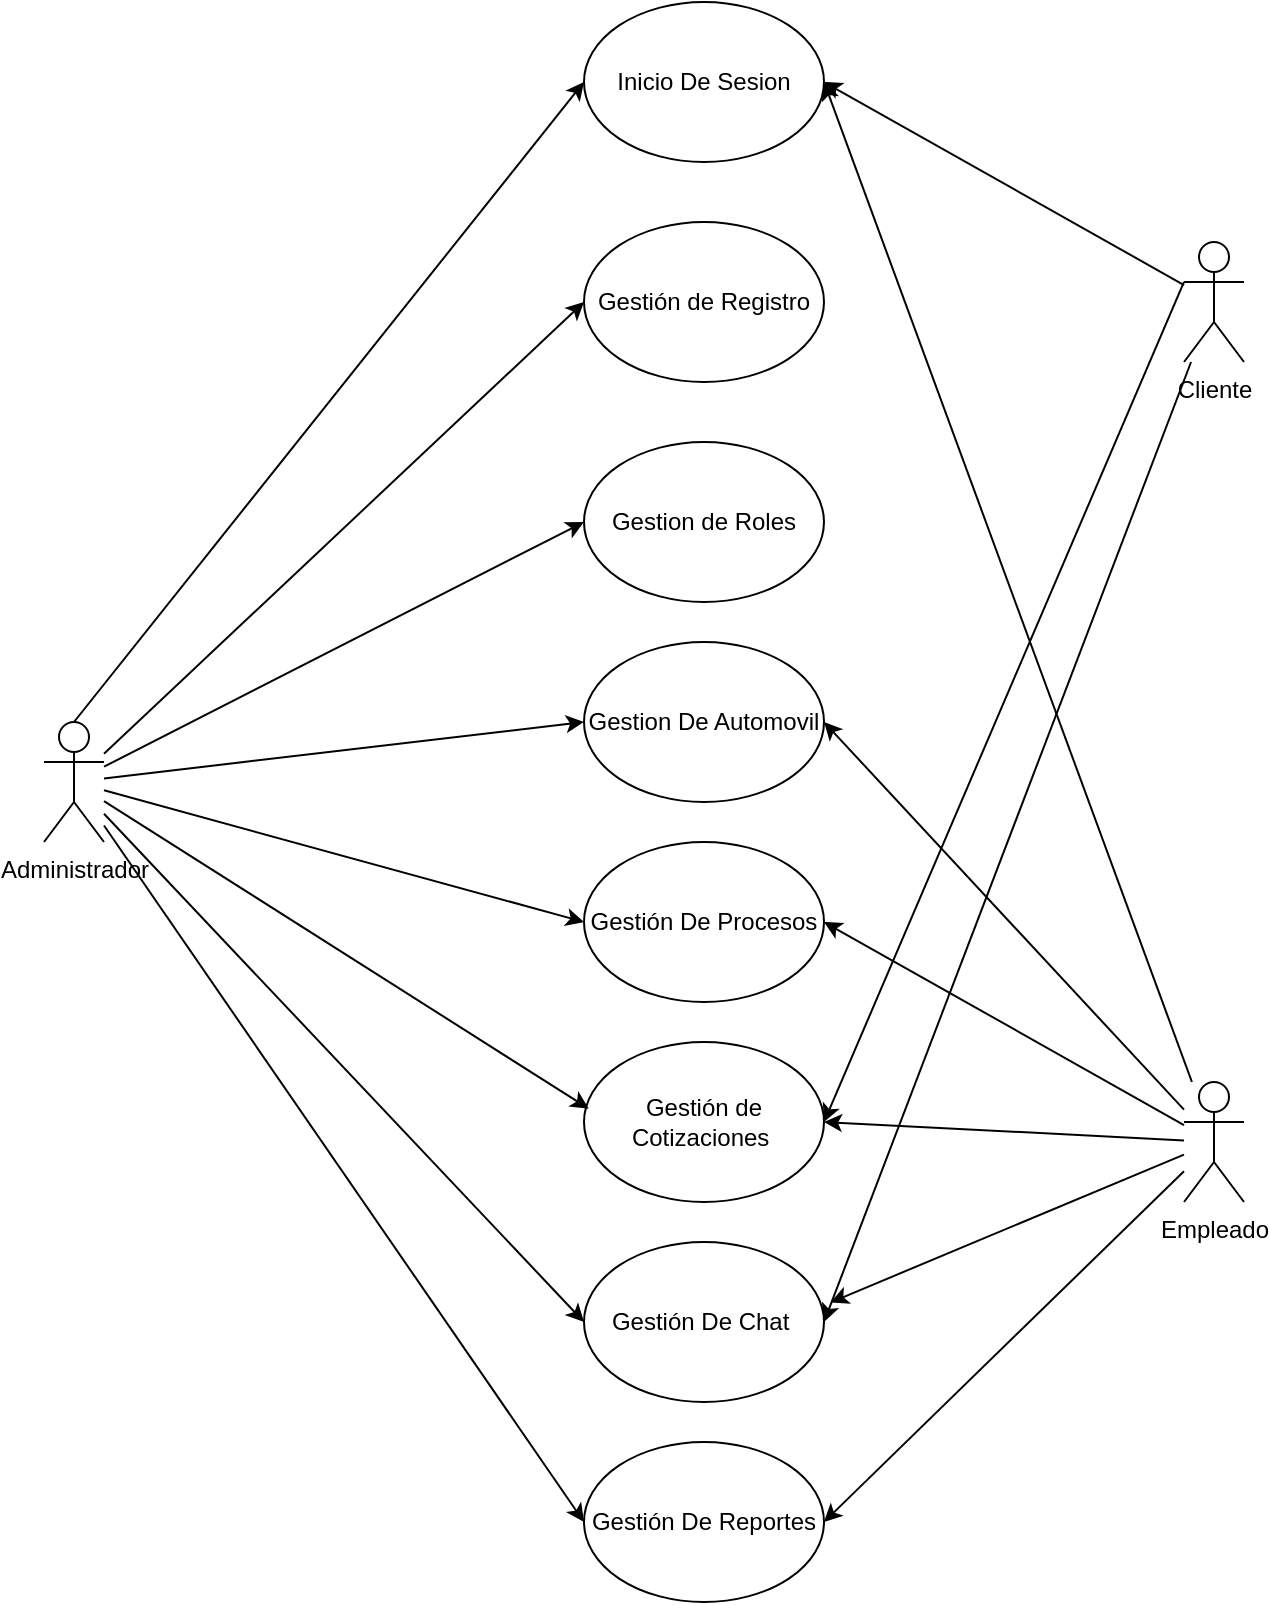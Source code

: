 <mxfile version="24.7.14" pages="4">
  <diagram name="Diagrama General FPC" id="eT1KkyW8RFAGBTmK7ZP1">
    <mxGraphModel grid="1" page="1" gridSize="10" guides="1" tooltips="1" connect="1" arrows="1" fold="1" pageScale="1" pageWidth="827" pageHeight="1169" math="0" shadow="0">
      <root>
        <mxCell id="0" />
        <mxCell id="1" parent="0" />
        <mxCell id="jxhs12TYOA9HoEpIEOcM-1" value="Administrador" style="shape=umlActor;verticalLabelPosition=bottom;verticalAlign=top;html=1;outlineConnect=0;" vertex="1" parent="1">
          <mxGeometry x="100" y="390" width="30" height="60" as="geometry" />
        </mxCell>
        <mxCell id="jxhs12TYOA9HoEpIEOcM-2" value="Cliente" style="shape=umlActor;verticalLabelPosition=bottom;verticalAlign=top;html=1;outlineConnect=0;" vertex="1" parent="1">
          <mxGeometry x="670" y="150" width="30" height="60" as="geometry" />
        </mxCell>
        <mxCell id="jxhs12TYOA9HoEpIEOcM-3" value="Empleado" style="shape=umlActor;verticalLabelPosition=bottom;verticalAlign=top;html=1;outlineConnect=0;" vertex="1" parent="1">
          <mxGeometry x="670" y="570" width="30" height="60" as="geometry" />
        </mxCell>
        <mxCell id="jxhs12TYOA9HoEpIEOcM-5" value="Inicio De Sesion" style="ellipse;whiteSpace=wrap;html=1;" vertex="1" parent="1">
          <mxGeometry x="370" y="30" width="120" height="80" as="geometry" />
        </mxCell>
        <mxCell id="jxhs12TYOA9HoEpIEOcM-6" value="Gestión de Registro" style="ellipse;whiteSpace=wrap;html=1;" vertex="1" parent="1">
          <mxGeometry x="370" y="140" width="120" height="80" as="geometry" />
        </mxCell>
        <mxCell id="4ng2xwVNQDKMpJx7XGNo-1" value="Gestion De Automovil" style="ellipse;whiteSpace=wrap;html=1;" vertex="1" parent="1">
          <mxGeometry x="370" y="350" width="120" height="80" as="geometry" />
        </mxCell>
        <mxCell id="piksxfM6EYX2tTCBOxhA-1" value="Gestion de Roles" style="ellipse;whiteSpace=wrap;html=1;" vertex="1" parent="1">
          <mxGeometry x="370" y="250" width="120" height="80" as="geometry" />
        </mxCell>
        <mxCell id="piksxfM6EYX2tTCBOxhA-2" value="Gestión De Procesos" style="ellipse;whiteSpace=wrap;html=1;" vertex="1" parent="1">
          <mxGeometry x="370" y="450" width="120" height="80" as="geometry" />
        </mxCell>
        <mxCell id="piksxfM6EYX2tTCBOxhA-3" value="Gestión de Cotizaciones&amp;nbsp;" style="ellipse;whiteSpace=wrap;html=1;" vertex="1" parent="1">
          <mxGeometry x="370" y="550" width="120" height="80" as="geometry" />
        </mxCell>
        <mxCell id="piksxfM6EYX2tTCBOxhA-4" value="Gestión De Chat&amp;nbsp;" style="ellipse;whiteSpace=wrap;html=1;" vertex="1" parent="1">
          <mxGeometry x="370" y="650" width="120" height="80" as="geometry" />
        </mxCell>
        <mxCell id="piksxfM6EYX2tTCBOxhA-5" value="Gestión De Reportes" style="ellipse;whiteSpace=wrap;html=1;" vertex="1" parent="1">
          <mxGeometry x="370" y="750" width="120" height="80" as="geometry" />
        </mxCell>
        <mxCell id="p3clexesXxXWv04ftY5W-1" value="" style="endArrow=classic;html=1;rounded=0;entryX=0;entryY=0.5;entryDx=0;entryDy=0;" edge="1" parent="1" source="jxhs12TYOA9HoEpIEOcM-1" target="piksxfM6EYX2tTCBOxhA-1">
          <mxGeometry width="50" height="50" relative="1" as="geometry">
            <mxPoint x="190" y="550" as="sourcePoint" />
            <mxPoint x="260.711" y="500" as="targetPoint" />
          </mxGeometry>
        </mxCell>
        <mxCell id="p3clexesXxXWv04ftY5W-2" value="" style="endArrow=classic;html=1;rounded=0;entryX=0;entryY=0.5;entryDx=0;entryDy=0;" edge="1" parent="1" source="jxhs12TYOA9HoEpIEOcM-1" target="4ng2xwVNQDKMpJx7XGNo-1">
          <mxGeometry width="50" height="50" relative="1" as="geometry">
            <mxPoint x="200" y="494" as="sourcePoint" />
            <mxPoint x="380" y="300" as="targetPoint" />
          </mxGeometry>
        </mxCell>
        <mxCell id="p3clexesXxXWv04ftY5W-3" value="" style="endArrow=classic;html=1;rounded=0;entryX=0;entryY=0.5;entryDx=0;entryDy=0;" edge="1" parent="1" source="jxhs12TYOA9HoEpIEOcM-1" target="piksxfM6EYX2tTCBOxhA-2">
          <mxGeometry width="50" height="50" relative="1" as="geometry">
            <mxPoint x="210" y="504" as="sourcePoint" />
            <mxPoint x="390" y="310" as="targetPoint" />
          </mxGeometry>
        </mxCell>
        <mxCell id="p3clexesXxXWv04ftY5W-4" value="" style="endArrow=classic;html=1;rounded=0;entryX=0.02;entryY=0.417;entryDx=0;entryDy=0;entryPerimeter=0;" edge="1" parent="1" source="jxhs12TYOA9HoEpIEOcM-1" target="piksxfM6EYX2tTCBOxhA-3">
          <mxGeometry width="50" height="50" relative="1" as="geometry">
            <mxPoint x="220" y="514" as="sourcePoint" />
            <mxPoint x="400" y="320" as="targetPoint" />
          </mxGeometry>
        </mxCell>
        <mxCell id="p3clexesXxXWv04ftY5W-5" value="" style="endArrow=classic;html=1;rounded=0;entryX=0;entryY=0.5;entryDx=0;entryDy=0;" edge="1" parent="1" source="jxhs12TYOA9HoEpIEOcM-1" target="piksxfM6EYX2tTCBOxhA-4">
          <mxGeometry width="50" height="50" relative="1" as="geometry">
            <mxPoint x="230" y="524" as="sourcePoint" />
            <mxPoint x="410" y="330" as="targetPoint" />
          </mxGeometry>
        </mxCell>
        <mxCell id="p3clexesXxXWv04ftY5W-6" value="" style="endArrow=classic;html=1;rounded=0;entryX=0;entryY=0.5;entryDx=0;entryDy=0;" edge="1" parent="1" source="jxhs12TYOA9HoEpIEOcM-1" target="piksxfM6EYX2tTCBOxhA-5">
          <mxGeometry width="50" height="50" relative="1" as="geometry">
            <mxPoint x="240" y="534" as="sourcePoint" />
            <mxPoint x="420" y="340" as="targetPoint" />
          </mxGeometry>
        </mxCell>
        <mxCell id="p3clexesXxXWv04ftY5W-8" value="" style="endArrow=classic;html=1;rounded=0;entryX=1;entryY=0.5;entryDx=0;entryDy=0;" edge="1" parent="1" source="jxhs12TYOA9HoEpIEOcM-2" target="piksxfM6EYX2tTCBOxhA-4">
          <mxGeometry width="50" height="50" relative="1" as="geometry">
            <mxPoint x="569.289" y="710" as="sourcePoint" />
            <mxPoint x="569.289" y="660" as="targetPoint" />
          </mxGeometry>
        </mxCell>
        <mxCell id="p3clexesXxXWv04ftY5W-10" value="" style="endArrow=classic;html=1;rounded=0;entryX=1;entryY=0.5;entryDx=0;entryDy=0;exitX=0;exitY=0.333;exitDx=0;exitDy=0;exitPerimeter=0;" edge="1" parent="1" source="jxhs12TYOA9HoEpIEOcM-2" target="piksxfM6EYX2tTCBOxhA-3">
          <mxGeometry width="50" height="50" relative="1" as="geometry">
            <mxPoint x="650" y="673" as="sourcePoint" />
            <mxPoint x="500" y="700" as="targetPoint" />
          </mxGeometry>
        </mxCell>
        <mxCell id="p3clexesXxXWv04ftY5W-12" value="" style="endArrow=classic;html=1;rounded=0;entryX=1;entryY=0.5;entryDx=0;entryDy=0;" edge="1" parent="1" source="jxhs12TYOA9HoEpIEOcM-2" target="jxhs12TYOA9HoEpIEOcM-5">
          <mxGeometry width="50" height="50" relative="1" as="geometry">
            <mxPoint x="650" y="660" as="sourcePoint" />
            <mxPoint x="500" y="600" as="targetPoint" />
          </mxGeometry>
        </mxCell>
        <mxCell id="p3clexesXxXWv04ftY5W-13" value="" style="endArrow=classic;html=1;rounded=0;entryX=0;entryY=0.5;entryDx=0;entryDy=0;exitX=0.5;exitY=0;exitDx=0;exitDy=0;exitPerimeter=0;" edge="1" parent="1" source="jxhs12TYOA9HoEpIEOcM-1" target="jxhs12TYOA9HoEpIEOcM-5">
          <mxGeometry width="50" height="50" relative="1" as="geometry">
            <mxPoint x="140" y="507" as="sourcePoint" />
            <mxPoint x="380" y="300" as="targetPoint" />
          </mxGeometry>
        </mxCell>
        <mxCell id="p3clexesXxXWv04ftY5W-14" value="" style="endArrow=classic;html=1;rounded=0;entryX=1;entryY=0.5;entryDx=0;entryDy=0;" edge="1" parent="1" source="jxhs12TYOA9HoEpIEOcM-3" target="jxhs12TYOA9HoEpIEOcM-5">
          <mxGeometry width="50" height="50" relative="1" as="geometry">
            <mxPoint x="569.289" y="380" as="sourcePoint" />
            <mxPoint x="569.289" y="330" as="targetPoint" />
          </mxGeometry>
        </mxCell>
        <mxCell id="p3clexesXxXWv04ftY5W-17" value="" style="endArrow=classic;html=1;rounded=0;entryX=1;entryY=0.5;entryDx=0;entryDy=0;" edge="1" parent="1" source="jxhs12TYOA9HoEpIEOcM-3" target="4ng2xwVNQDKMpJx7XGNo-1">
          <mxGeometry width="50" height="50" relative="1" as="geometry">
            <mxPoint x="670" y="336" as="sourcePoint" />
            <mxPoint x="520" y="100" as="targetPoint" />
          </mxGeometry>
        </mxCell>
        <mxCell id="p3clexesXxXWv04ftY5W-18" value="" style="endArrow=classic;html=1;rounded=0;entryX=1;entryY=0.5;entryDx=0;entryDy=0;" edge="1" parent="1" source="jxhs12TYOA9HoEpIEOcM-3" target="piksxfM6EYX2tTCBOxhA-2">
          <mxGeometry width="50" height="50" relative="1" as="geometry">
            <mxPoint x="680" y="346" as="sourcePoint" />
            <mxPoint x="530" y="110" as="targetPoint" />
          </mxGeometry>
        </mxCell>
        <mxCell id="p3clexesXxXWv04ftY5W-19" value="" style="endArrow=classic;html=1;rounded=0;entryX=1;entryY=0.5;entryDx=0;entryDy=0;" edge="1" parent="1" source="jxhs12TYOA9HoEpIEOcM-3" target="piksxfM6EYX2tTCBOxhA-3">
          <mxGeometry width="50" height="50" relative="1" as="geometry">
            <mxPoint x="690" y="356" as="sourcePoint" />
            <mxPoint x="540" y="120" as="targetPoint" />
          </mxGeometry>
        </mxCell>
        <mxCell id="p3clexesXxXWv04ftY5W-20" value="" style="endArrow=classic;html=1;rounded=0;entryX=1.027;entryY=0.378;entryDx=0;entryDy=0;entryPerimeter=0;" edge="1" parent="1" source="jxhs12TYOA9HoEpIEOcM-3" target="piksxfM6EYX2tTCBOxhA-4">
          <mxGeometry width="50" height="50" relative="1" as="geometry">
            <mxPoint x="700" y="366" as="sourcePoint" />
            <mxPoint x="550" y="130" as="targetPoint" />
          </mxGeometry>
        </mxCell>
        <mxCell id="p3clexesXxXWv04ftY5W-21" value="" style="endArrow=classic;html=1;rounded=0;entryX=1;entryY=0.5;entryDx=0;entryDy=0;" edge="1" parent="1" source="jxhs12TYOA9HoEpIEOcM-3" target="piksxfM6EYX2tTCBOxhA-5">
          <mxGeometry width="50" height="50" relative="1" as="geometry">
            <mxPoint x="710" y="376" as="sourcePoint" />
            <mxPoint x="560" y="140" as="targetPoint" />
          </mxGeometry>
        </mxCell>
        <mxCell id="klMR12FeToYtCP3eDzX9-2" value="" style="endArrow=classic;html=1;rounded=0;entryX=0;entryY=0.5;entryDx=0;entryDy=0;" edge="1" parent="1" source="jxhs12TYOA9HoEpIEOcM-1" target="jxhs12TYOA9HoEpIEOcM-6">
          <mxGeometry width="50" height="50" relative="1" as="geometry">
            <mxPoint x="130" y="470" as="sourcePoint" />
            <mxPoint x="200.711" y="420" as="targetPoint" />
          </mxGeometry>
        </mxCell>
      </root>
    </mxGraphModel>
  </diagram>
  <diagram id="896k_5IR6KLCpX-hms32" name="Administrador">
    <mxGraphModel grid="1" page="1" gridSize="10" guides="1" tooltips="1" connect="1" arrows="1" fold="1" pageScale="1" pageWidth="827" pageHeight="1169" math="0" shadow="0">
      <root>
        <mxCell id="0" />
        <mxCell id="1" parent="0" />
        <mxCell id="5-scxdhO_Dz8-43ds4dO-1" value="Administrador" style="shape=umlActor;verticalLabelPosition=bottom;verticalAlign=top;html=1;outlineConnect=0;" vertex="1" parent="1">
          <mxGeometry x="-580" y="-480" width="30" height="60" as="geometry" />
        </mxCell>
        <mxCell id="5-scxdhO_Dz8-43ds4dO-4" value="CU1&lt;div&gt;Inicio De Sesion&lt;/div&gt;" style="ellipse;whiteSpace=wrap;html=1;" vertex="1" parent="1">
          <mxGeometry x="-440" y="-490" width="120" height="80" as="geometry" />
        </mxCell>
        <mxCell id="5-scxdhO_Dz8-43ds4dO-5" value="CU2&lt;div&gt;Gestión de Registro&lt;/div&gt;" style="ellipse;whiteSpace=wrap;html=1;" vertex="1" parent="1">
          <mxGeometry x="-290" y="-475" width="120" height="80" as="geometry" />
        </mxCell>
        <mxCell id="5-scxdhO_Dz8-43ds4dO-6" value="CU4&lt;div&gt;Gestion De Automovil&lt;/div&gt;" style="ellipse;whiteSpace=wrap;html=1;" vertex="1" parent="1">
          <mxGeometry x="-200" y="-635" width="120" height="80" as="geometry" />
        </mxCell>
        <mxCell id="5-scxdhO_Dz8-43ds4dO-7" value="&lt;span style=&quot;background-color: initial;&quot;&gt;CU3&lt;/span&gt;&lt;div&gt;&lt;span style=&quot;background-color: initial;&quot;&gt;Gestion de Roles&lt;/span&gt;&lt;/div&gt;" style="ellipse;whiteSpace=wrap;html=1;" vertex="1" parent="1">
          <mxGeometry x="-410" y="-635" width="120" height="80" as="geometry" />
        </mxCell>
        <mxCell id="5-scxdhO_Dz8-43ds4dO-8" value="CU5&lt;div&gt;Gestión De Procesos&lt;/div&gt;" style="ellipse;whiteSpace=wrap;html=1;" vertex="1" parent="1">
          <mxGeometry x="-150" y="-840" width="120" height="80" as="geometry" />
        </mxCell>
        <mxCell id="5-scxdhO_Dz8-43ds4dO-9" value="CU6&lt;div&gt;Gestión de Cotizaciones&amp;nbsp;&lt;/div&gt;" style="ellipse;whiteSpace=wrap;html=1;" vertex="1" parent="1">
          <mxGeometry x="-40" y="-360" width="120" height="80" as="geometry" />
        </mxCell>
        <mxCell id="5-scxdhO_Dz8-43ds4dO-10" value="CU7&lt;div&gt;Gestión De Chat&amp;nbsp;&lt;/div&gt;" style="ellipse;whiteSpace=wrap;html=1;" vertex="1" parent="1">
          <mxGeometry x="270" y="-700" width="120" height="80" as="geometry" />
        </mxCell>
        <mxCell id="5-scxdhO_Dz8-43ds4dO-11" value="CU8&lt;div&gt;Gestión De Reportes&lt;/div&gt;" style="ellipse;whiteSpace=wrap;html=1;" vertex="1" parent="1">
          <mxGeometry x="130" y="-865" width="120" height="80" as="geometry" />
        </mxCell>
        <mxCell id="zPKIGBvz0ZW-ALf4D_z2-2" value="CRUD" style="ellipse;whiteSpace=wrap;html=1;" vertex="1" parent="1">
          <mxGeometry x="-440" y="-760" width="120" height="80" as="geometry" />
        </mxCell>
        <mxCell id="zPKIGBvz0ZW-ALf4D_z2-5" value="CRUD" style="ellipse;whiteSpace=wrap;html=1;" vertex="1" parent="1">
          <mxGeometry x="-30" y="-700" width="120" height="80" as="geometry" />
        </mxCell>
        <mxCell id="zPKIGBvz0ZW-ALf4D_z2-22" value="" style="endArrow=none;dashed=1;html=1;dashPattern=1 3;strokeWidth=2;rounded=0;entryX=0.142;entryY=0.905;entryDx=0;entryDy=0;exitX=1;exitY=0;exitDx=0;exitDy=0;entryPerimeter=0;" edge="1" parent="1" source="5-scxdhO_Dz8-43ds4dO-6" target="zPKIGBvz0ZW-ALf4D_z2-5">
          <mxGeometry width="50" height="50" relative="1" as="geometry">
            <mxPoint x="90" y="-660" as="sourcePoint" />
            <mxPoint x="160.711" y="-710" as="targetPoint" />
          </mxGeometry>
        </mxCell>
        <mxCell id="5Z7iKAmN42De0zhH_YYg-32" value="extend" style="edgeLabel;html=1;align=center;verticalAlign=middle;resizable=0;points=[];" connectable="0" vertex="1" parent="zPKIGBvz0ZW-ALf4D_z2-22">
          <mxGeometry x="0.147" y="2" relative="1" as="geometry">
            <mxPoint as="offset" />
          </mxGeometry>
        </mxCell>
        <mxCell id="zPKIGBvz0ZW-ALf4D_z2-27" value="" style="endArrow=classic;html=1;rounded=0;entryX=0;entryY=0.5;entryDx=0;entryDy=0;" edge="1" parent="1" source="5-scxdhO_Dz8-43ds4dO-1" target="5-scxdhO_Dz8-43ds4dO-4">
          <mxGeometry width="50" height="50" relative="1" as="geometry">
            <mxPoint x="-550" y="-400" as="sourcePoint" />
            <mxPoint x="-410" y="-420" as="targetPoint" />
          </mxGeometry>
        </mxCell>
        <mxCell id="6r2f7DKWywJm1VqdHTz7-21" value="CRUD" style="ellipse;whiteSpace=wrap;html=1;" vertex="1" parent="1">
          <mxGeometry x="467" y="-795" width="120" height="80" as="geometry" />
        </mxCell>
        <mxCell id="6r2f7DKWywJm1VqdHTz7-25" value="CRUD" style="ellipse;whiteSpace=wrap;html=1;" vertex="1" parent="1">
          <mxGeometry x="-6" y="-980" width="120" height="80" as="geometry" />
        </mxCell>
        <mxCell id="6r2f7DKWywJm1VqdHTz7-32" value="CRUD" style="ellipse;whiteSpace=wrap;html=1;" vertex="1" parent="1">
          <mxGeometry x="-70" y="-220" width="120" height="80" as="geometry" />
        </mxCell>
        <mxCell id="6r2f7DKWywJm1VqdHTz7-36" value="CRUD" style="ellipse;whiteSpace=wrap;html=1;" vertex="1" parent="1">
          <mxGeometry x="270" y="-990" width="120" height="80" as="geometry" />
        </mxCell>
        <mxCell id="6r2f7DKWywJm1VqdHTz7-37" value="CRUD" style="ellipse;whiteSpace=wrap;html=1;" vertex="1" parent="1">
          <mxGeometry x="-290" y="-350" width="120" height="80" as="geometry" />
        </mxCell>
        <mxCell id="6r2f7DKWywJm1VqdHTz7-44" value="" style="endArrow=none;dashed=1;html=1;dashPattern=1 3;strokeWidth=2;rounded=0;entryX=0.5;entryY=0;entryDx=0;entryDy=0;exitX=0.5;exitY=1;exitDx=0;exitDy=0;" edge="1" parent="1" source="5-scxdhO_Dz8-43ds4dO-5" target="6r2f7DKWywJm1VqdHTz7-37">
          <mxGeometry width="50" height="50" relative="1" as="geometry">
            <mxPoint x="-814" y="-161" as="sourcePoint" />
            <mxPoint x="-857" y="-59" as="targetPoint" />
          </mxGeometry>
        </mxCell>
        <mxCell id="5Z7iKAmN42De0zhH_YYg-33" value="extend" style="edgeLabel;html=1;align=center;verticalAlign=middle;resizable=0;points=[];" connectable="0" vertex="1" parent="6r2f7DKWywJm1VqdHTz7-44">
          <mxGeometry x="0.175" y="-2" relative="1" as="geometry">
            <mxPoint as="offset" />
          </mxGeometry>
        </mxCell>
        <mxCell id="6r2f7DKWywJm1VqdHTz7-53" value="" style="endArrow=none;dashed=1;html=1;dashPattern=1 3;strokeWidth=2;rounded=0;entryX=0.117;entryY=0.845;entryDx=0;entryDy=0;entryPerimeter=0;" edge="1" parent="1" source="5-scxdhO_Dz8-43ds4dO-10" target="6r2f7DKWywJm1VqdHTz7-21">
          <mxGeometry width="50" height="50" relative="1" as="geometry">
            <mxPoint x="570" y="-700.711" as="sourcePoint" />
            <mxPoint x="570" y="-750.711" as="targetPoint" />
          </mxGeometry>
        </mxCell>
        <mxCell id="5Z7iKAmN42De0zhH_YYg-28" value="Extend" style="edgeLabel;html=1;align=center;verticalAlign=middle;resizable=0;points=[];" connectable="0" vertex="1" parent="6r2f7DKWywJm1VqdHTz7-53">
          <mxGeometry x="0.628" y="3" relative="1" as="geometry">
            <mxPoint as="offset" />
          </mxGeometry>
        </mxCell>
        <mxCell id="6r2f7DKWywJm1VqdHTz7-58" value="extend" style="endArrow=none;dashed=1;html=1;dashPattern=1 3;strokeWidth=2;rounded=0;" edge="1" parent="1" source="5-scxdhO_Dz8-43ds4dO-8" target="6r2f7DKWywJm1VqdHTz7-25">
          <mxGeometry width="50" height="50" relative="1" as="geometry">
            <mxPoint x="260" y="-420.711" as="sourcePoint" />
            <mxPoint x="260" y="-470.711" as="targetPoint" />
          </mxGeometry>
        </mxCell>
        <mxCell id="5Z7iKAmN42De0zhH_YYg-13" value="" style="endArrow=none;dashed=1;html=1;dashPattern=1 3;strokeWidth=2;rounded=0;entryX=0.517;entryY=1.023;entryDx=0;entryDy=0;entryPerimeter=0;" edge="1" parent="1" source="5-scxdhO_Dz8-43ds4dO-7" target="zPKIGBvz0ZW-ALf4D_z2-2">
          <mxGeometry width="50" height="50" relative="1" as="geometry">
            <mxPoint x="-350" y="-655.711" as="sourcePoint" />
            <mxPoint x="-350" y="-705.711" as="targetPoint" />
          </mxGeometry>
        </mxCell>
        <mxCell id="5Z7iKAmN42De0zhH_YYg-35" value="extend" style="edgeLabel;html=1;align=center;verticalAlign=middle;resizable=0;points=[];" connectable="0" vertex="1" parent="5Z7iKAmN42De0zhH_YYg-13">
          <mxGeometry x="0.342" y="-3" relative="1" as="geometry">
            <mxPoint as="offset" />
          </mxGeometry>
        </mxCell>
        <mxCell id="5Z7iKAmN42De0zhH_YYg-15" value="" style="endArrow=classic;html=1;rounded=0;entryX=0.5;entryY=1;entryDx=0;entryDy=0;" edge="1" parent="1" source="5-scxdhO_Dz8-43ds4dO-4" target="5-scxdhO_Dz8-43ds4dO-7">
          <mxGeometry width="50" height="50" relative="1" as="geometry">
            <mxPoint x="-380" y="-510.711" as="sourcePoint" />
            <mxPoint x="-380" y="-560.711" as="targetPoint" />
          </mxGeometry>
        </mxCell>
        <mxCell id="5Z7iKAmN42De0zhH_YYg-36" value="include" style="edgeLabel;html=1;align=center;verticalAlign=middle;resizable=0;points=[];" connectable="0" vertex="1" parent="5Z7iKAmN42De0zhH_YYg-15">
          <mxGeometry x="-0.219" relative="1" as="geometry">
            <mxPoint as="offset" />
          </mxGeometry>
        </mxCell>
        <mxCell id="5Z7iKAmN42De0zhH_YYg-21" value="" style="endArrow=none;dashed=1;html=1;dashPattern=1 3;strokeWidth=2;rounded=0;entryX=0;entryY=1;entryDx=0;entryDy=0;" edge="1" parent="1" source="5Z7iKAmN42De0zhH_YYg-30" target="6r2f7DKWywJm1VqdHTz7-36">
          <mxGeometry width="50" height="50" relative="1" as="geometry">
            <mxPoint x="190" y="-885.711" as="sourcePoint" />
            <mxPoint x="190" y="-935.711" as="targetPoint" />
          </mxGeometry>
        </mxCell>
        <mxCell id="5Z7iKAmN42De0zhH_YYg-22" value="" style="endArrow=classic;html=1;rounded=0;entryX=0.329;entryY=0.955;entryDx=0;entryDy=0;entryPerimeter=0;" edge="1" parent="1" source="5-scxdhO_Dz8-43ds4dO-6" target="5-scxdhO_Dz8-43ds4dO-8">
          <mxGeometry width="50" height="50" relative="1" as="geometry">
            <mxPoint x="-140" y="-655.711" as="sourcePoint" />
            <mxPoint x="-140" y="-705.711" as="targetPoint" />
          </mxGeometry>
        </mxCell>
        <mxCell id="5Z7iKAmN42De0zhH_YYg-41" value="include" style="edgeLabel;html=1;align=center;verticalAlign=middle;resizable=0;points=[];" connectable="0" vertex="1" parent="5Z7iKAmN42De0zhH_YYg-22">
          <mxGeometry x="0.046" y="1" relative="1" as="geometry">
            <mxPoint as="offset" />
          </mxGeometry>
        </mxCell>
        <mxCell id="5Z7iKAmN42De0zhH_YYg-23" value="" style="endArrow=classic;html=1;rounded=0;" edge="1" parent="1" source="5-scxdhO_Dz8-43ds4dO-8" target="5-scxdhO_Dz8-43ds4dO-11">
          <mxGeometry width="50" height="50" relative="1" as="geometry">
            <mxPoint x="-30" y="-750" as="sourcePoint" />
            <mxPoint x="40.711" y="-800" as="targetPoint" />
          </mxGeometry>
        </mxCell>
        <mxCell id="5Z7iKAmN42De0zhH_YYg-39" value="include" style="edgeLabel;html=1;align=center;verticalAlign=middle;resizable=0;points=[];" connectable="0" vertex="1" parent="5Z7iKAmN42De0zhH_YYg-23">
          <mxGeometry x="0.032" relative="1" as="geometry">
            <mxPoint as="offset" />
          </mxGeometry>
        </mxCell>
        <mxCell id="5Z7iKAmN42De0zhH_YYg-24" value="" style="endArrow=classic;html=1;rounded=0;entryX=0.456;entryY=0.99;entryDx=0;entryDy=0;entryPerimeter=0;" edge="1" parent="1" source="5-scxdhO_Dz8-43ds4dO-5" target="5-scxdhO_Dz8-43ds4dO-6">
          <mxGeometry width="50" height="50" relative="1" as="geometry">
            <mxPoint x="-230" y="-495.711" as="sourcePoint" />
            <mxPoint x="-230" y="-545.711" as="targetPoint" />
          </mxGeometry>
        </mxCell>
        <mxCell id="5Z7iKAmN42De0zhH_YYg-37" value="include" style="edgeLabel;html=1;align=center;verticalAlign=middle;resizable=0;points=[];" connectable="0" vertex="1" parent="5Z7iKAmN42De0zhH_YYg-24">
          <mxGeometry x="-0.114" y="3" relative="1" as="geometry">
            <mxPoint as="offset" />
          </mxGeometry>
        </mxCell>
        <mxCell id="5Z7iKAmN42De0zhH_YYg-25" value="" style="endArrow=classic;html=1;rounded=0;entryX=0.012;entryY=0.561;entryDx=0;entryDy=0;entryPerimeter=0;" edge="1" parent="1" source="5-scxdhO_Dz8-43ds4dO-4" target="5-scxdhO_Dz8-43ds4dO-5">
          <mxGeometry width="50" height="50" relative="1" as="geometry">
            <mxPoint x="-320" y="-400" as="sourcePoint" />
            <mxPoint x="-249.289" y="-450" as="targetPoint" />
          </mxGeometry>
        </mxCell>
        <mxCell id="5Z7iKAmN42De0zhH_YYg-26" value="" style="endArrow=none;dashed=1;html=1;dashPattern=1 3;strokeWidth=2;rounded=0;entryX=0.5;entryY=0;entryDx=0;entryDy=0;" edge="1" parent="1" source="5-scxdhO_Dz8-43ds4dO-9" target="6r2f7DKWywJm1VqdHTz7-32">
          <mxGeometry width="50" height="50" relative="1" as="geometry">
            <mxPoint x="20" y="-230" as="sourcePoint" />
            <mxPoint x="20" y="-209.289" as="targetPoint" />
          </mxGeometry>
        </mxCell>
        <mxCell id="5Z7iKAmN42De0zhH_YYg-34" value="extend" style="edgeLabel;html=1;align=center;verticalAlign=middle;resizable=0;points=[];" connectable="0" vertex="1" parent="5Z7iKAmN42De0zhH_YYg-26">
          <mxGeometry x="0.037" y="2" relative="1" as="geometry">
            <mxPoint as="offset" />
          </mxGeometry>
        </mxCell>
        <mxCell id="5Z7iKAmN42De0zhH_YYg-27" value="" style="endArrow=classic;html=1;rounded=0;entryX=0.016;entryY=0.432;entryDx=0;entryDy=0;entryPerimeter=0;" edge="1" parent="1" source="5-scxdhO_Dz8-43ds4dO-5" target="5-scxdhO_Dz8-43ds4dO-9">
          <mxGeometry width="50" height="50" relative="1" as="geometry">
            <mxPoint x="-170" y="-385" as="sourcePoint" />
            <mxPoint x="-99.289" y="-435" as="targetPoint" />
          </mxGeometry>
        </mxCell>
        <mxCell id="5Z7iKAmN42De0zhH_YYg-38" value="include" style="edgeLabel;html=1;align=center;verticalAlign=middle;resizable=0;points=[];" connectable="0" vertex="1" parent="5Z7iKAmN42De0zhH_YYg-27">
          <mxGeometry x="-0.288" relative="1" as="geometry">
            <mxPoint as="offset" />
          </mxGeometry>
        </mxCell>
        <mxCell id="5Z7iKAmN42De0zhH_YYg-29" value="" style="endArrow=classic;html=1;rounded=0;" edge="1" parent="1" source="5-scxdhO_Dz8-43ds4dO-11" target="5-scxdhO_Dz8-43ds4dO-10">
          <mxGeometry width="50" height="50" relative="1" as="geometry">
            <mxPoint x="250" y="-775" as="sourcePoint" />
            <mxPoint x="320.711" y="-825" as="targetPoint" />
          </mxGeometry>
        </mxCell>
        <mxCell id="5Z7iKAmN42De0zhH_YYg-40" value="include" style="edgeLabel;html=1;align=center;verticalAlign=middle;resizable=0;points=[];" connectable="0" vertex="1" parent="5Z7iKAmN42De0zhH_YYg-29">
          <mxGeometry x="-0.186" relative="1" as="geometry">
            <mxPoint as="offset" />
          </mxGeometry>
        </mxCell>
        <mxCell id="5Z7iKAmN42De0zhH_YYg-31" value="" style="endArrow=none;dashed=1;html=1;dashPattern=1 3;strokeWidth=2;rounded=0;entryX=0;entryY=1;entryDx=0;entryDy=0;" edge="1" parent="1" source="5-scxdhO_Dz8-43ds4dO-11" target="5Z7iKAmN42De0zhH_YYg-30">
          <mxGeometry width="50" height="50" relative="1" as="geometry">
            <mxPoint x="216" y="-861" as="sourcePoint" />
            <mxPoint x="238" y="-892" as="targetPoint" />
          </mxGeometry>
        </mxCell>
        <mxCell id="5Z7iKAmN42De0zhH_YYg-30" value="extend" style="text;html=1;align=center;verticalAlign=middle;whiteSpace=wrap;rounded=0;" vertex="1" parent="1">
          <mxGeometry x="240" y="-900" width="60" height="30" as="geometry" />
        </mxCell>
      </root>
    </mxGraphModel>
  </diagram>
  <diagram id="lmJhMvLJAaIk3-g2rXBT" name="Empleado ">
    <mxGraphModel grid="1" page="1" gridSize="10" guides="1" tooltips="1" connect="1" arrows="1" fold="1" pageScale="1" pageWidth="827" pageHeight="1169" math="0" shadow="0">
      <root>
        <mxCell id="0" />
        <mxCell id="1" parent="0" />
        <mxCell id="Nu7dgLgmWMED7KaTVgUm-1" value="Empleado" style="shape=umlActor;verticalLabelPosition=bottom;verticalAlign=top;html=1;outlineConnect=0;" vertex="1" parent="1">
          <mxGeometry x="-490" y="-560" width="30" height="60" as="geometry" />
        </mxCell>
        <mxCell id="Nu7dgLgmWMED7KaTVgUm-2" value="&lt;div&gt;CU 1&lt;/div&gt;Inicio De Sesion" style="ellipse;whiteSpace=wrap;html=1;" vertex="1" parent="1">
          <mxGeometry x="-370" y="-570" width="120" height="80" as="geometry" />
        </mxCell>
        <mxCell id="Nu7dgLgmWMED7KaTVgUm-4" value="CU4&lt;div&gt;Gestion De Automovil&lt;/div&gt;" style="ellipse;whiteSpace=wrap;html=1;" vertex="1" parent="1">
          <mxGeometry x="-370" y="-750" width="120" height="80" as="geometry" />
        </mxCell>
        <mxCell id="Nu7dgLgmWMED7KaTVgUm-6" value="CU5&lt;div&gt;Gestión De Procesos&lt;/div&gt;" style="ellipse;whiteSpace=wrap;html=1;" vertex="1" parent="1">
          <mxGeometry x="-140" y="-920" width="120" height="80" as="geometry" />
        </mxCell>
        <mxCell id="Nu7dgLgmWMED7KaTVgUm-7" value="CU6&lt;div&gt;Gestión de Cotizaciones&amp;nbsp;&lt;/div&gt;" style="ellipse;whiteSpace=wrap;html=1;" vertex="1" parent="1">
          <mxGeometry x="-290" y="-400" width="120" height="80" as="geometry" />
        </mxCell>
        <mxCell id="Nu7dgLgmWMED7KaTVgUm-8" value="CU7&lt;div&gt;Gestión De Chat&amp;nbsp;&lt;/div&gt;" style="ellipse;whiteSpace=wrap;html=1;" vertex="1" parent="1">
          <mxGeometry x="70" y="-710" width="120" height="80" as="geometry" />
        </mxCell>
        <mxCell id="Nu7dgLgmWMED7KaTVgUm-9" value="CU8&lt;div&gt;Gestión De Reportes&lt;/div&gt;" style="ellipse;whiteSpace=wrap;html=1;" vertex="1" parent="1">
          <mxGeometry x="100" y="-860" width="120" height="80" as="geometry" />
        </mxCell>
        <mxCell id="Nu7dgLgmWMED7KaTVgUm-14" value="CRUD" style="ellipse;whiteSpace=wrap;html=1;" vertex="1" parent="1">
          <mxGeometry x="-590" y="-750" width="120" height="80" as="geometry" />
        </mxCell>
        <mxCell id="Nu7dgLgmWMED7KaTVgUm-33" value="" style="endArrow=classic;html=1;rounded=0;entryX=0;entryY=0.5;entryDx=0;entryDy=0;" edge="1" parent="1" source="Nu7dgLgmWMED7KaTVgUm-1" target="Nu7dgLgmWMED7KaTVgUm-2">
          <mxGeometry width="50" height="50" relative="1" as="geometry">
            <mxPoint x="-520" y="-490" as="sourcePoint" />
            <mxPoint x="-380" y="-510" as="targetPoint" />
          </mxGeometry>
        </mxCell>
        <mxCell id="Nu7dgLgmWMED7KaTVgUm-37" value="CRUD" style="ellipse;whiteSpace=wrap;html=1;" vertex="1" parent="1">
          <mxGeometry x="300" y="-660" width="120" height="80" as="geometry" />
        </mxCell>
        <mxCell id="Nu7dgLgmWMED7KaTVgUm-38" value="CRUD" style="ellipse;whiteSpace=wrap;html=1;" vertex="1" parent="1">
          <mxGeometry x="30" y="-1020" width="120" height="80" as="geometry" />
        </mxCell>
        <mxCell id="Nu7dgLgmWMED7KaTVgUm-46" value="CRUD" style="ellipse;whiteSpace=wrap;html=1;" vertex="1" parent="1">
          <mxGeometry x="290" y="-925" width="120" height="80" as="geometry" />
        </mxCell>
        <mxCell id="Nu7dgLgmWMED7KaTVgUm-70" value="" style="endArrow=none;dashed=1;html=1;dashPattern=1 3;strokeWidth=2;rounded=0;entryX=0;entryY=1;entryDx=0;entryDy=0;" edge="1" parent="1" source="CTthdISrosqLhUXD871i-1" target="Nu7dgLgmWMED7KaTVgUm-38">
          <mxGeometry width="50" height="50" relative="1" as="geometry">
            <mxPoint x="290" y="-510.711" as="sourcePoint" />
            <mxPoint x="290" y="-560.711" as="targetPoint" />
          </mxGeometry>
        </mxCell>
        <mxCell id="dVNIinrrSE2sDmIoBO03-1" style="edgeStyle=orthogonalEdgeStyle;rounded=0;orthogonalLoop=1;jettySize=auto;html=1;entryX=0.5;entryY=1;entryDx=0;entryDy=0;exitX=0.5;exitY=0;exitDx=0;exitDy=0;" edge="1" parent="1" source="Nu7dgLgmWMED7KaTVgUm-2" target="Nu7dgLgmWMED7KaTVgUm-4">
          <mxGeometry relative="1" as="geometry">
            <mxPoint x="-310" y="-620" as="targetPoint" />
            <mxPoint x="-310" y="-600" as="sourcePoint" />
          </mxGeometry>
        </mxCell>
        <mxCell id="dVNIinrrSE2sDmIoBO03-7" value="Include" style="text;html=1;align=center;verticalAlign=middle;whiteSpace=wrap;rounded=0;" vertex="1" parent="1">
          <mxGeometry x="-320" y="-650" width="60" height="30" as="geometry" />
        </mxCell>
        <mxCell id="JWjGV2QOaYDnsM7zs--z-2" value="CRUD" style="ellipse;whiteSpace=wrap;html=1;" vertex="1" parent="1">
          <mxGeometry x="-260" y="-240" width="120" height="80" as="geometry" />
        </mxCell>
        <mxCell id="JWjGV2QOaYDnsM7zs--z-8" value="include" style="text;html=1;align=center;verticalAlign=middle;resizable=0;points=[];autosize=1;strokeColor=none;fillColor=none;" vertex="1" parent="1">
          <mxGeometry x="120" y="-765" width="60" height="30" as="geometry" />
        </mxCell>
        <mxCell id="UvBbqap7ggSIP23cAKvR-1" value="" style="endArrow=classic;html=1;rounded=0;" edge="1" parent="1" source="CTthdISrosqLhUXD871i-3" target="Nu7dgLgmWMED7KaTVgUm-6">
          <mxGeometry width="50" height="50" relative="1" as="geometry">
            <mxPoint x="-310" y="-770.711" as="sourcePoint" />
            <mxPoint x="-310" y="-820.711" as="targetPoint" />
          </mxGeometry>
        </mxCell>
        <mxCell id="UvBbqap7ggSIP23cAKvR-2" value="" style="endArrow=none;dashed=1;html=1;dashPattern=1 3;strokeWidth=2;rounded=0;entryX=0.983;entryY=0.413;entryDx=0;entryDy=0;entryPerimeter=0;" edge="1" parent="1" source="dVNIinrrSE2sDmIoBO03-8" target="Nu7dgLgmWMED7KaTVgUm-14">
          <mxGeometry width="50" height="50" relative="1" as="geometry">
            <mxPoint x="-440.711" y="-660" as="sourcePoint" />
            <mxPoint x="-440.711" y="-710" as="targetPoint" />
          </mxGeometry>
        </mxCell>
        <mxCell id="UvBbqap7ggSIP23cAKvR-3" value="" style="endArrow=none;dashed=1;html=1;dashPattern=1 3;strokeWidth=2;rounded=0;entryX=0;entryY=0.5;entryDx=0;entryDy=0;" edge="1" parent="1" source="JWjGV2QOaYDnsM7zs--z-7" target="Nu7dgLgmWMED7KaTVgUm-37">
          <mxGeometry width="50" height="50" relative="1" as="geometry">
            <mxPoint x="204" y="-620" as="sourcePoint" />
            <mxPoint x="274.711" y="-670" as="targetPoint" />
          </mxGeometry>
        </mxCell>
        <mxCell id="UvBbqap7ggSIP23cAKvR-4" value="" style="endArrow=none;dashed=1;html=1;dashPattern=1 3;strokeWidth=2;rounded=0;entryX=0;entryY=0.5;entryDx=0;entryDy=0;" edge="1" parent="1" source="JWjGV2QOaYDnsM7zs--z-4" target="Nu7dgLgmWMED7KaTVgUm-46">
          <mxGeometry width="50" height="50" relative="1" as="geometry">
            <mxPoint x="190" y="-780" as="sourcePoint" />
            <mxPoint x="260.711" y="-830" as="targetPoint" />
          </mxGeometry>
        </mxCell>
        <mxCell id="UvBbqap7ggSIP23cAKvR-5" value="" style="endArrow=none;dashed=1;html=1;dashPattern=1 3;strokeWidth=2;rounded=0;entryX=0.45;entryY=0.05;entryDx=0;entryDy=0;entryPerimeter=0;" edge="1" parent="1" source="JWjGV2QOaYDnsM7zs--z-12" target="JWjGV2QOaYDnsM7zs--z-2">
          <mxGeometry width="50" height="50" relative="1" as="geometry">
            <mxPoint x="-230" y="-270" as="sourcePoint" />
            <mxPoint x="-230" y="-249.289" as="targetPoint" />
          </mxGeometry>
        </mxCell>
        <mxCell id="UvBbqap7ggSIP23cAKvR-7" value="" style="endArrow=classic;html=1;rounded=0;" edge="1" parent="1" source="JWjGV2QOaYDnsM7zs--z-13" target="Nu7dgLgmWMED7KaTVgUm-7">
          <mxGeometry width="50" height="50" relative="1" as="geometry">
            <mxPoint x="-310" y="-440" as="sourcePoint" />
            <mxPoint x="-310" y="-419.289" as="targetPoint" />
          </mxGeometry>
        </mxCell>
        <mxCell id="UvBbqap7ggSIP23cAKvR-8" value="" style="endArrow=classic;html=1;rounded=0;entryX=0.5;entryY=0;entryDx=0;entryDy=0;" edge="1" parent="1" source="Nu7dgLgmWMED7KaTVgUm-9" target="Nu7dgLgmWMED7KaTVgUm-8">
          <mxGeometry width="50" height="50" relative="1" as="geometry">
            <mxPoint x="130" y="-740" as="sourcePoint" />
            <mxPoint x="130" y="-719.289" as="targetPoint" />
          </mxGeometry>
        </mxCell>
        <mxCell id="UvBbqap7ggSIP23cAKvR-9" value="" style="endArrow=classic;html=1;rounded=0;" edge="1" parent="1" source="JWjGV2QOaYDnsM7zs--z-3" target="Nu7dgLgmWMED7KaTVgUm-9">
          <mxGeometry width="50" height="50" relative="1" as="geometry">
            <mxPoint x="10" y="-820" as="sourcePoint" />
            <mxPoint x="80.711" y="-870" as="targetPoint" />
          </mxGeometry>
        </mxCell>
        <mxCell id="UvBbqap7ggSIP23cAKvR-10" value="" style="endArrow=none;dashed=1;html=1;dashPattern=1 3;strokeWidth=2;rounded=0;entryX=0;entryY=0.5;entryDx=0;entryDy=0;" edge="1" parent="1" source="Nu7dgLgmWMED7KaTVgUm-9" target="JWjGV2QOaYDnsM7zs--z-4">
          <mxGeometry width="50" height="50" relative="1" as="geometry">
            <mxPoint x="183" y="-848" as="sourcePoint" />
            <mxPoint x="290" y="-885" as="targetPoint" />
          </mxGeometry>
        </mxCell>
        <mxCell id="JWjGV2QOaYDnsM7zs--z-4" value="extend" style="text;html=1;align=center;verticalAlign=middle;resizable=0;points=[];autosize=1;strokeColor=none;fillColor=none;" vertex="1" parent="1">
          <mxGeometry x="204" y="-885" width="60" height="30" as="geometry" />
        </mxCell>
        <mxCell id="UvBbqap7ggSIP23cAKvR-11" value="" style="endArrow=none;dashed=1;html=1;dashPattern=1 3;strokeWidth=2;rounded=0;entryX=0;entryY=1;entryDx=0;entryDy=0;" edge="1" parent="1" source="Nu7dgLgmWMED7KaTVgUm-6" target="CTthdISrosqLhUXD871i-1">
          <mxGeometry width="50" height="50" relative="1" as="geometry">
            <mxPoint x="-13" y="-901" as="sourcePoint" />
            <mxPoint x="48" y="-952" as="targetPoint" />
          </mxGeometry>
        </mxCell>
        <mxCell id="CTthdISrosqLhUXD871i-1" value="e&lt;span style=&quot;background-color: initial;&quot;&gt;xtend&lt;/span&gt;" style="text;html=1;align=center;verticalAlign=middle;resizable=0;points=[];autosize=1;strokeColor=none;fillColor=none;" vertex="1" parent="1">
          <mxGeometry x="-20" y="-940" width="60" height="30" as="geometry" />
        </mxCell>
        <mxCell id="UvBbqap7ggSIP23cAKvR-12" value="" style="endArrow=none;dashed=1;html=1;dashPattern=1 3;strokeWidth=2;rounded=0;entryX=0;entryY=0.5;entryDx=0;entryDy=0;" edge="1" parent="1" source="Nu7dgLgmWMED7KaTVgUm-8" target="JWjGV2QOaYDnsM7zs--z-7">
          <mxGeometry width="50" height="50" relative="1" as="geometry">
            <mxPoint x="197" y="-652" as="sourcePoint" />
            <mxPoint x="260" y="-630" as="targetPoint" />
          </mxGeometry>
        </mxCell>
        <mxCell id="JWjGV2QOaYDnsM7zs--z-7" value="extend" style="text;html=1;align=center;verticalAlign=middle;resizable=0;points=[];autosize=1;strokeColor=none;fillColor=none;" vertex="1" parent="1">
          <mxGeometry x="210" y="-650" width="60" height="30" as="geometry" />
        </mxCell>
        <mxCell id="UvBbqap7ggSIP23cAKvR-14" value="" style="endArrow=classic;html=1;rounded=0;" edge="1" parent="1" source="Nu7dgLgmWMED7KaTVgUm-4" target="CTthdISrosqLhUXD871i-3">
          <mxGeometry width="50" height="50" relative="1" as="geometry">
            <mxPoint x="-266" y="-737" as="sourcePoint" />
            <mxPoint x="-94" y="-843" as="targetPoint" />
          </mxGeometry>
        </mxCell>
        <mxCell id="CTthdISrosqLhUXD871i-3" value="include" style="text;html=1;align=center;verticalAlign=middle;resizable=0;points=[];autosize=1;strokeColor=none;fillColor=none;" vertex="1" parent="1">
          <mxGeometry x="-210" y="-810" width="60" height="30" as="geometry" />
        </mxCell>
        <mxCell id="UvBbqap7ggSIP23cAKvR-15" value="" style="endArrow=none;dashed=1;html=1;dashPattern=1 3;strokeWidth=2;rounded=0;entryX=0.983;entryY=0.413;entryDx=0;entryDy=0;entryPerimeter=0;" edge="1" parent="1" source="Nu7dgLgmWMED7KaTVgUm-4" target="dVNIinrrSE2sDmIoBO03-8">
          <mxGeometry width="50" height="50" relative="1" as="geometry">
            <mxPoint x="-370" y="-713" as="sourcePoint" />
            <mxPoint x="-422" y="-717" as="targetPoint" />
          </mxGeometry>
        </mxCell>
        <mxCell id="dVNIinrrSE2sDmIoBO03-8" value="e&lt;span style=&quot;background-color: initial;&quot;&gt;xtend&lt;/span&gt;" style="text;html=1;align=center;verticalAlign=middle;resizable=0;points=[];autosize=1;strokeColor=none;fillColor=none;" vertex="1" parent="1">
          <mxGeometry x="-450" y="-735" width="60" height="30" as="geometry" />
        </mxCell>
        <mxCell id="UvBbqap7ggSIP23cAKvR-17" value="" style="endArrow=none;dashed=1;html=1;dashPattern=1 3;strokeWidth=2;rounded=0;entryX=0.45;entryY=0.05;entryDx=0;entryDy=0;entryPerimeter=0;" edge="1" parent="1" source="Nu7dgLgmWMED7KaTVgUm-7" target="JWjGV2QOaYDnsM7zs--z-12">
          <mxGeometry width="50" height="50" relative="1" as="geometry">
            <mxPoint x="-219" y="-321" as="sourcePoint" />
            <mxPoint x="-206" y="-276" as="targetPoint" />
          </mxGeometry>
        </mxCell>
        <mxCell id="JWjGV2QOaYDnsM7zs--z-12" value="extend" style="text;html=1;align=center;verticalAlign=middle;resizable=0;points=[];autosize=1;strokeColor=none;fillColor=none;" vertex="1" parent="1">
          <mxGeometry x="-240" y="-300" width="60" height="30" as="geometry" />
        </mxCell>
        <mxCell id="UvBbqap7ggSIP23cAKvR-18" value="" style="endArrow=classic;html=1;rounded=0;" edge="1" parent="1" source="Nu7dgLgmWMED7KaTVgUm-2" target="JWjGV2QOaYDnsM7zs--z-13">
          <mxGeometry width="50" height="50" relative="1" as="geometry">
            <mxPoint x="-292" y="-492" as="sourcePoint" />
            <mxPoint x="-248" y="-398" as="targetPoint" />
          </mxGeometry>
        </mxCell>
        <mxCell id="JWjGV2QOaYDnsM7zs--z-13" value="include" style="text;html=1;align=center;verticalAlign=middle;resizable=0;points=[];autosize=1;strokeColor=none;fillColor=none;" vertex="1" parent="1">
          <mxGeometry x="-310" y="-470" width="60" height="30" as="geometry" />
        </mxCell>
        <mxCell id="UvBbqap7ggSIP23cAKvR-20" value="" style="endArrow=classic;html=1;rounded=0;" edge="1" parent="1" source="Nu7dgLgmWMED7KaTVgUm-6" target="JWjGV2QOaYDnsM7zs--z-3">
          <mxGeometry width="50" height="50" relative="1" as="geometry">
            <mxPoint x="7" y="-858" as="sourcePoint" />
            <mxPoint x="73" y="-843" as="targetPoint" />
          </mxGeometry>
        </mxCell>
        <mxCell id="JWjGV2QOaYDnsM7zs--z-3" value="include" style="text;html=1;align=center;verticalAlign=middle;resizable=0;points=[];autosize=1;strokeColor=none;fillColor=none;" vertex="1" parent="1">
          <mxGeometry x="10" y="-870" width="60" height="30" as="geometry" />
        </mxCell>
      </root>
    </mxGraphModel>
  </diagram>
  <diagram id="kLwS1U4RMnscD-QPoP3O" name="Cliente">
    <mxGraphModel grid="1" page="1" gridSize="10" guides="1" tooltips="1" connect="1" arrows="1" fold="1" pageScale="1" pageWidth="827" pageHeight="1169" math="0" shadow="0">
      <root>
        <mxCell id="0" />
        <mxCell id="1" parent="0" />
        <mxCell id="xKemzQn3gl1au_xW3Om6-1" value="Cliente" style="shape=umlActor;verticalLabelPosition=bottom;verticalAlign=top;html=1;outlineConnect=0;" vertex="1" parent="1">
          <mxGeometry x="-625" y="-200" width="30" height="60" as="geometry" />
        </mxCell>
        <mxCell id="xKemzQn3gl1au_xW3Om6-2" value="CU1&lt;div&gt;Inicio De Sesion&lt;/div&gt;" style="ellipse;whiteSpace=wrap;html=1;" vertex="1" parent="1">
          <mxGeometry x="-515" y="-210" width="120" height="80" as="geometry" />
        </mxCell>
        <mxCell id="ASG9aiu61sy3hbpUzNKK-2" style="edgeStyle=orthogonalEdgeStyle;rounded=0;orthogonalLoop=1;jettySize=auto;html=1;exitX=0.5;exitY=0;exitDx=0;exitDy=0;entryX=0;entryY=0.5;entryDx=0;entryDy=0;" edge="1" parent="1" source="xKemzQn3gl1au_xW3Om6-7" target="xKemzQn3gl1au_xW3Om6-8">
          <mxGeometry relative="1" as="geometry">
            <mxPoint x="-295" y="-540" as="targetPoint" />
          </mxGeometry>
        </mxCell>
        <mxCell id="xKemzQn3gl1au_xW3Om6-7" value="CU7&lt;div&gt;Gestión de Cotizaciones&amp;nbsp;&lt;/div&gt;" style="ellipse;whiteSpace=wrap;html=1;" vertex="1" parent="1">
          <mxGeometry x="-515" y="-370" width="120" height="80" as="geometry" />
        </mxCell>
        <mxCell id="xKemzQn3gl1au_xW3Om6-8" value="CU6&lt;div&gt;Gestión De Chat&amp;nbsp;&lt;/div&gt;" style="ellipse;whiteSpace=wrap;html=1;" vertex="1" parent="1">
          <mxGeometry x="-370" y="-450" width="120" height="80" as="geometry" />
        </mxCell>
        <mxCell id="xKemzQn3gl1au_xW3Om6-22" value="" style="endArrow=classic;html=1;rounded=0;exitX=0.5;exitY=0;exitDx=0;exitDy=0;" edge="1" parent="1" source="xKemzQn3gl1au_xW3Om6-2" target="xKemzQn3gl1au_xW3Om6-7">
          <mxGeometry width="50" height="50" relative="1" as="geometry">
            <mxPoint x="-339" y="-136" as="sourcePoint" />
            <mxPoint x="95" y="-100" as="targetPoint" />
          </mxGeometry>
        </mxCell>
        <mxCell id="V1h2P1Qk6TkNmRf6OzQ6-1" value="include" style="edgeLabel;html=1;align=center;verticalAlign=middle;resizable=0;points=[];" connectable="0" vertex="1" parent="xKemzQn3gl1au_xW3Om6-22">
          <mxGeometry x="0.08" y="-1" relative="1" as="geometry">
            <mxPoint as="offset" />
          </mxGeometry>
        </mxCell>
        <mxCell id="xKemzQn3gl1au_xW3Om6-33" value="" style="endArrow=classic;html=1;rounded=0;entryX=0;entryY=0.5;entryDx=0;entryDy=0;" edge="1" parent="1" source="xKemzQn3gl1au_xW3Om6-1" target="xKemzQn3gl1au_xW3Om6-2">
          <mxGeometry width="50" height="50" relative="1" as="geometry">
            <mxPoint x="-595" y="-120" as="sourcePoint" />
            <mxPoint x="-455" y="-140" as="targetPoint" />
          </mxGeometry>
        </mxCell>
        <mxCell id="xKemzQn3gl1au_xW3Om6-37" value="Consulta de chat" style="ellipse;whiteSpace=wrap;html=1;" vertex="1" parent="1">
          <mxGeometry x="-150" y="-487" width="120" height="80" as="geometry" />
        </mxCell>
        <mxCell id="9IpgYsNR5CnGFjwDqtVn-5" style="edgeStyle=orthogonalEdgeStyle;rounded=0;orthogonalLoop=1;jettySize=auto;html=1;exitX=0;exitY=0;exitDx=0;exitDy=0;entryX=1;entryY=1;entryDx=0;entryDy=0;" edge="1" parent="1" source="xKemzQn3gl1au_xW3Om6-45" target="9IpgYsNR5CnGFjwDqtVn-4">
          <mxGeometry relative="1" as="geometry">
            <Array as="points">
              <mxPoint x="-682" y="-390" />
              <mxPoint x="-740" y="-390" />
              <mxPoint x="-740" y="-407" />
            </Array>
          </mxGeometry>
        </mxCell>
        <mxCell id="xKemzQn3gl1au_xW3Om6-45" value="Consultar precios" style="ellipse;whiteSpace=wrap;html=1;" vertex="1" parent="1">
          <mxGeometry x="-700" y="-370" width="120" height="80" as="geometry" />
        </mxCell>
        <mxCell id="xKemzQn3gl1au_xW3Om6-65" value="" style="endArrow=none;dashed=1;html=1;dashPattern=1 3;strokeWidth=2;rounded=0;entryX=1;entryY=0.5;entryDx=0;entryDy=0;exitX=0;exitY=0.5;exitDx=0;exitDy=0;" edge="1" parent="1" source="xKemzQn3gl1au_xW3Om6-7" target="xKemzQn3gl1au_xW3Om6-45">
          <mxGeometry width="50" height="50" relative="1" as="geometry">
            <mxPoint x="-222" y="22" as="sourcePoint" />
            <mxPoint x="-173" y="-9" as="targetPoint" />
          </mxGeometry>
        </mxCell>
        <mxCell id="xKemzQn3gl1au_xW3Om6-66" value="" style="endArrow=none;dashed=1;html=1;dashPattern=1 3;strokeWidth=2;rounded=0;entryX=0;entryY=0.5;entryDx=0;entryDy=0;" edge="1" parent="1" source="xKemzQn3gl1au_xW3Om6-8" target="xKemzQn3gl1au_xW3Om6-37">
          <mxGeometry width="50" height="50" relative="1" as="geometry">
            <mxPoint x="-135" y="-390.711" as="sourcePoint" />
            <mxPoint x="-163.88" y="-427.44" as="targetPoint" />
          </mxGeometry>
        </mxCell>
        <mxCell id="V1h2P1Qk6TkNmRf6OzQ6-2" value="extend" style="text;html=1;align=center;verticalAlign=middle;resizable=0;points=[];autosize=1;strokeColor=none;fillColor=none;rotation=15;" vertex="1" parent="1">
          <mxGeometry x="-565" y="-395" width="60" height="30" as="geometry" />
        </mxCell>
        <mxCell id="ASG9aiu61sy3hbpUzNKK-3" value="include" style="text;html=1;align=center;verticalAlign=middle;resizable=0;points=[];autosize=1;strokeColor=none;fillColor=none;" vertex="1" parent="1">
          <mxGeometry x="-455" y="-437" width="60" height="30" as="geometry" />
        </mxCell>
        <mxCell id="ASG9aiu61sy3hbpUzNKK-4" value="extend" style="text;html=1;align=center;verticalAlign=middle;resizable=0;points=[];autosize=1;strokeColor=none;fillColor=none;rotation=-15;" vertex="1" parent="1">
          <mxGeometry x="-240" y="-462" width="60" height="30" as="geometry" />
        </mxCell>
        <mxCell id="9IpgYsNR5CnGFjwDqtVn-1" value="CU5&lt;div&gt;Gestión De Procesos&lt;/div&gt;" style="ellipse;whiteSpace=wrap;html=1;" vertex="1" parent="1">
          <mxGeometry x="-370" y="-160" width="120" height="80" as="geometry" />
        </mxCell>
        <mxCell id="9IpgYsNR5CnGFjwDqtVn-2" value="Consultar automovil" style="ellipse;whiteSpace=wrap;html=1;" vertex="1" parent="1">
          <mxGeometry x="-210" y="-200" width="120" height="80" as="geometry" />
        </mxCell>
        <mxCell id="9IpgYsNR5CnGFjwDqtVn-3" value="Consultar automovil" style="ellipse;whiteSpace=wrap;html=1;" vertex="1" parent="1">
          <mxGeometry x="-220" y="-90" width="120" height="80" as="geometry" />
        </mxCell>
        <mxCell id="9IpgYsNR5CnGFjwDqtVn-4" value="Servicios&amp;nbsp;" style="ellipse;whiteSpace=wrap;html=1;" vertex="1" parent="1">
          <mxGeometry x="-800" y="-475" width="120" height="80" as="geometry" />
        </mxCell>
        <mxCell id="rWFxmxP6FzFboormiQsJ-1" value="Consulta de chat" style="ellipse;whiteSpace=wrap;html=1;" vertex="1" parent="1">
          <mxGeometry x="-250" y="-600" width="120" height="80" as="geometry" />
        </mxCell>
      </root>
    </mxGraphModel>
  </diagram>
</mxfile>
